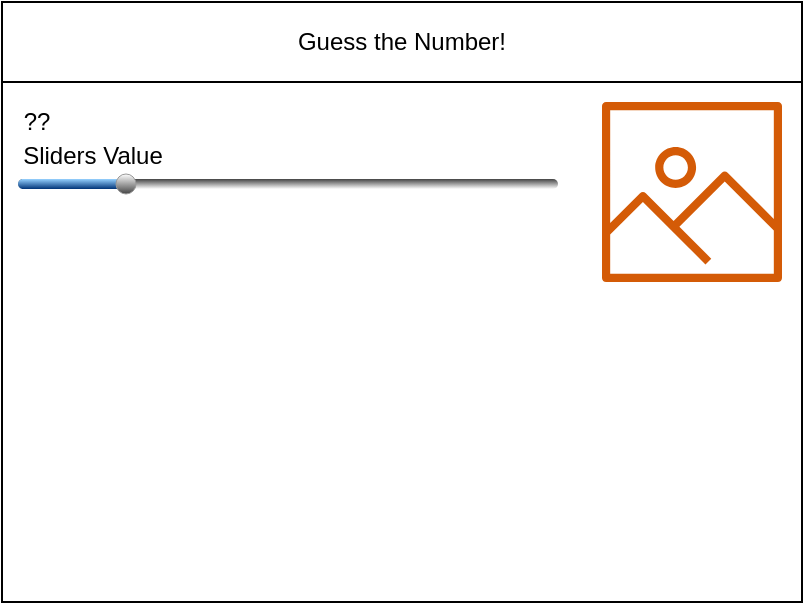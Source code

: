 <mxfile>
    <diagram id="pIaEtrtLPv3HG8r1JEND" name="Page-1">
        <mxGraphModel dx="520" dy="429" grid="1" gridSize="10" guides="1" tooltips="1" connect="1" arrows="1" fold="1" page="1" pageScale="1" pageWidth="850" pageHeight="1100" math="0" shadow="0">
            <root>
                <mxCell id="0"/>
                <mxCell id="1" parent="0"/>
                <mxCell id="2" value="" style="rounded=0;whiteSpace=wrap;html=1;" parent="1" vertex="1">
                    <mxGeometry x="80" y="80" width="400" height="300" as="geometry"/>
                </mxCell>
                <mxCell id="3" value="Guess the Number!" style="rounded=0;whiteSpace=wrap;html=1;" parent="1" vertex="1">
                    <mxGeometry x="80" y="80" width="400" height="40" as="geometry"/>
                </mxCell>
                <mxCell id="4" value="" style="sketch=0;outlineConnect=0;fontColor=#232F3E;gradientColor=none;fillColor=#D45B07;strokeColor=none;dashed=0;verticalLabelPosition=bottom;verticalAlign=top;align=center;html=1;fontSize=12;fontStyle=0;aspect=fixed;pointerEvents=1;shape=mxgraph.aws4.container_registry_image;" vertex="1" parent="1">
                    <mxGeometry x="380" y="130" width="90" height="90" as="geometry"/>
                </mxCell>
                <mxCell id="5" value="" style="verticalLabelPosition=bottom;verticalAlign=top;html=1;shadow=0;dashed=0;strokeWidth=1;shape=mxgraph.ios.iSlider;barPos=20;" vertex="1" parent="1">
                    <mxGeometry x="88" y="166" width="270" height="10" as="geometry"/>
                </mxCell>
                <mxCell id="6" value="Sliders Value" style="text;html=1;align=center;verticalAlign=middle;resizable=0;points=[];autosize=1;strokeColor=none;fillColor=none;" vertex="1" parent="1">
                    <mxGeometry x="80" y="147" width="90" height="20" as="geometry"/>
                </mxCell>
                <mxCell id="7" value="??" style="text;html=1;align=center;verticalAlign=middle;resizable=0;points=[];autosize=1;strokeColor=none;fillColor=none;" vertex="1" parent="1">
                    <mxGeometry x="82" y="130" width="30" height="20" as="geometry"/>
                </mxCell>
            </root>
        </mxGraphModel>
    </diagram>
    <diagram id="VgLrFqmEcVFRMe8lqAjC" name="Page-2">
        <mxGraphModel dx="520" dy="429" grid="1" gridSize="10" guides="1" tooltips="1" connect="1" arrows="1" fold="1" page="1" pageScale="1" pageWidth="827" pageHeight="1169" math="0" shadow="0">
            <root>
                <mxCell id="lZYuIcPWGLnl5fcnnsI--0"/>
                <mxCell id="lZYuIcPWGLnl5fcnnsI--1" parent="lZYuIcPWGLnl5fcnnsI--0"/>
                <mxCell id="lZYuIcPWGLnl5fcnnsI--2" value="" style="rounded=0;whiteSpace=wrap;html=1;" vertex="1" parent="lZYuIcPWGLnl5fcnnsI--1">
                    <mxGeometry x="80" y="80" width="400" height="300" as="geometry"/>
                </mxCell>
                <mxCell id="lZYuIcPWGLnl5fcnnsI--3" value="Guess the Number!" style="rounded=0;whiteSpace=wrap;html=1;" vertex="1" parent="lZYuIcPWGLnl5fcnnsI--1">
                    <mxGeometry x="80" y="80" width="400" height="40" as="geometry"/>
                </mxCell>
                <mxCell id="lZYuIcPWGLnl5fcnnsI--4" value="" style="sketch=0;outlineConnect=0;fontColor=#232F3E;gradientColor=none;fillColor=#D45B07;strokeColor=none;dashed=0;verticalLabelPosition=bottom;verticalAlign=top;align=center;html=1;fontSize=12;fontStyle=0;aspect=fixed;pointerEvents=1;shape=mxgraph.aws4.container_registry_image;" vertex="1" parent="lZYuIcPWGLnl5fcnnsI--1">
                    <mxGeometry x="380" y="130" width="90" height="90" as="geometry"/>
                </mxCell>
                <mxCell id="lZYuIcPWGLnl5fcnnsI--5" value="" style="verticalLabelPosition=bottom;verticalAlign=top;html=1;shadow=0;dashed=0;strokeWidth=1;shape=mxgraph.ios.iSlider;barPos=20;" vertex="1" parent="lZYuIcPWGLnl5fcnnsI--1">
                    <mxGeometry x="88" y="166" width="270" height="10" as="geometry"/>
                </mxCell>
                <mxCell id="lZYuIcPWGLnl5fcnnsI--6" value="Sliders Value" style="text;html=1;align=center;verticalAlign=middle;resizable=0;points=[];autosize=1;strokeColor=none;fillColor=none;" vertex="1" parent="lZYuIcPWGLnl5fcnnsI--1">
                    <mxGeometry x="80" y="147" width="90" height="20" as="geometry"/>
                </mxCell>
                <mxCell id="lZYuIcPWGLnl5fcnnsI--7" value="(randomNumber)&amp;nbsp; 2" style="text;html=1;align=center;verticalAlign=middle;resizable=0;points=[];autosize=1;strokeColor=none;fillColor=none;" vertex="1" parent="lZYuIcPWGLnl5fcnnsI--1">
                    <mxGeometry x="80" y="127" width="120" height="20" as="geometry"/>
                </mxCell>
                <mxCell id="SQBnsQa9ZI3wx2-GfFGE-0" value="&lt;span style=&quot;font-family: &amp;#34;helvetica&amp;#34; , &amp;#34;arial&amp;#34; , sans-serif ; font-size: 14px&quot;&gt;&lt;font color=&quot;#ffffff&quot;&gt;The answer was 2! You got it right! Good job.&lt;/font&gt;&lt;/span&gt;" style="text;html=1;strokeColor=none;fillColor=none;align=center;verticalAlign=middle;whiteSpace=wrap;rounded=0;" vertex="1" parent="lZYuIcPWGLnl5fcnnsI--1">
                    <mxGeometry x="80" y="180" width="210" height="30" as="geometry"/>
                </mxCell>
            </root>
        </mxGraphModel>
    </diagram>
    <diagram id="21yCGaiiA2CcGti5F70T" name="Page-3">
        <mxGraphModel dx="520" dy="429" grid="1" gridSize="10" guides="1" tooltips="1" connect="1" arrows="1" fold="1" page="1" pageScale="1" pageWidth="827" pageHeight="1169" math="0" shadow="0">
            <root>
                <mxCell id="RX3rkN6UX9lsYqyp_UWs-0"/>
                <mxCell id="RX3rkN6UX9lsYqyp_UWs-1" parent="RX3rkN6UX9lsYqyp_UWs-0"/>
                <mxCell id="RX3rkN6UX9lsYqyp_UWs-2" value="" style="rounded=0;whiteSpace=wrap;html=1;" vertex="1" parent="RX3rkN6UX9lsYqyp_UWs-1">
                    <mxGeometry x="80" y="80" width="400" height="300" as="geometry"/>
                </mxCell>
                <mxCell id="RX3rkN6UX9lsYqyp_UWs-3" value="Guess the Number!" style="rounded=0;whiteSpace=wrap;html=1;" vertex="1" parent="RX3rkN6UX9lsYqyp_UWs-1">
                    <mxGeometry x="80" y="80" width="400" height="40" as="geometry"/>
                </mxCell>
                <mxCell id="RX3rkN6UX9lsYqyp_UWs-4" value="" style="sketch=0;outlineConnect=0;fontColor=#232F3E;gradientColor=none;fillColor=#D45B07;strokeColor=none;dashed=0;verticalLabelPosition=bottom;verticalAlign=top;align=center;html=1;fontSize=12;fontStyle=0;aspect=fixed;pointerEvents=1;shape=mxgraph.aws4.container_registry_image;" vertex="1" parent="RX3rkN6UX9lsYqyp_UWs-1">
                    <mxGeometry x="380" y="130" width="90" height="90" as="geometry"/>
                </mxCell>
                <mxCell id="RX3rkN6UX9lsYqyp_UWs-5" value="" style="verticalLabelPosition=bottom;verticalAlign=top;html=1;shadow=0;dashed=0;strokeWidth=1;shape=mxgraph.ios.iSlider;barPos=20;" vertex="1" parent="RX3rkN6UX9lsYqyp_UWs-1">
                    <mxGeometry x="88" y="166" width="270" height="10" as="geometry"/>
                </mxCell>
                <mxCell id="RX3rkN6UX9lsYqyp_UWs-6" value="Sliders Value" style="text;html=1;align=center;verticalAlign=middle;resizable=0;points=[];autosize=1;strokeColor=none;fillColor=none;" vertex="1" parent="RX3rkN6UX9lsYqyp_UWs-1">
                    <mxGeometry x="80" y="147" width="90" height="20" as="geometry"/>
                </mxCell>
                <mxCell id="L8kf82eJXHRJFwKSBOPC-1" value="(randomNumber)&amp;nbsp; 2" style="text;html=1;align=center;verticalAlign=middle;resizable=0;points=[];autosize=1;strokeColor=none;fillColor=none;" vertex="1" parent="RX3rkN6UX9lsYqyp_UWs-1">
                    <mxGeometry x="80" y="130" width="120" height="20" as="geometry"/>
                </mxCell>
                <mxCell id="JrgME44i5w0vvl3fp2Dc-0" value="&lt;span style=&quot;font-family: &amp;#34;helvetica&amp;#34; , &amp;#34;arial&amp;#34; , sans-serif ; font-size: 14px ; font-style: normal ; font-weight: 400 ; letter-spacing: normal ; text-indent: 0px ; text-transform: none ; word-spacing: 0px ; display: inline ; float: none&quot;&gt;&lt;font color=&quot;#ffffff&quot;&gt;The answer was 3. You got it wrong. Better luck next time!&lt;/font&gt;&lt;/span&gt;" style="text;whiteSpace=wrap;html=1;" vertex="1" parent="RX3rkN6UX9lsYqyp_UWs-1">
                    <mxGeometry x="85" y="180" width="275" height="30" as="geometry"/>
                </mxCell>
            </root>
        </mxGraphModel>
    </diagram>
</mxfile>